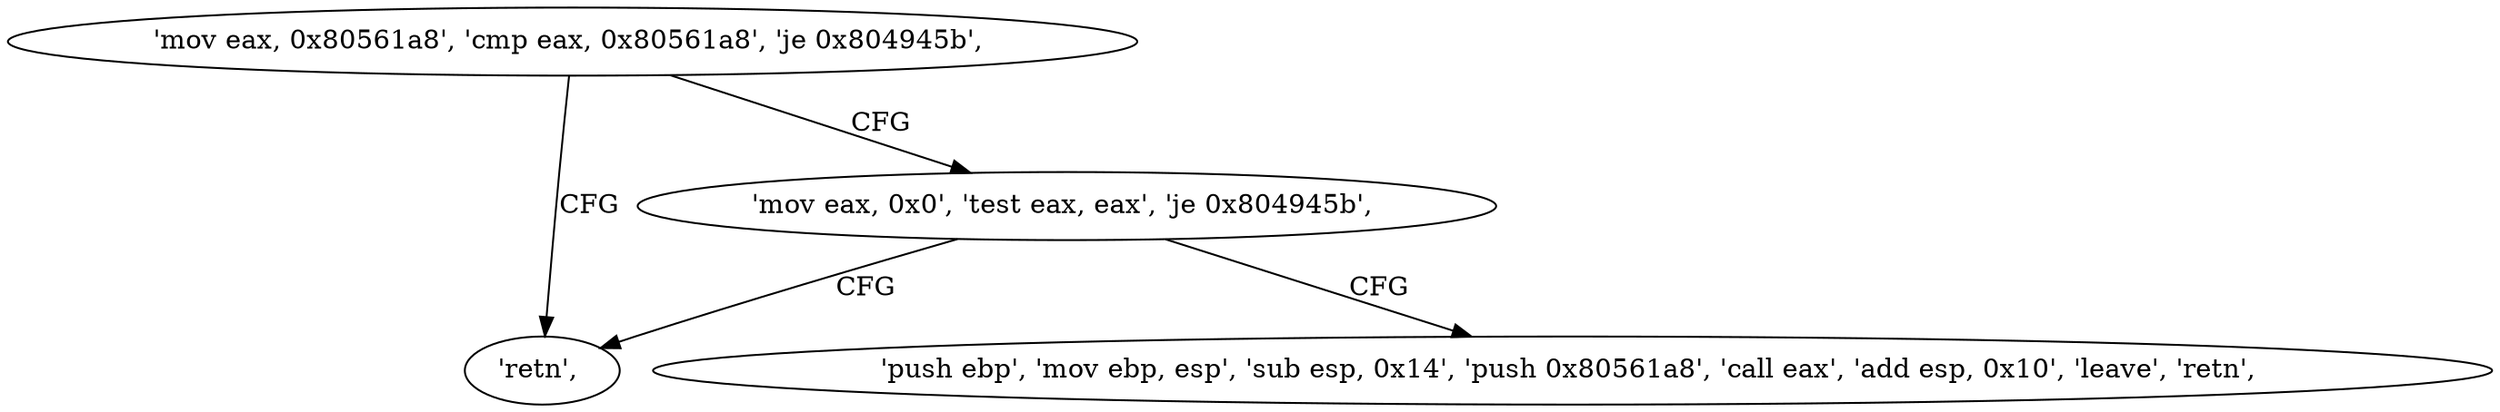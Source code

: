 digraph "func" {
"134517812" [label = "'mov eax, 0x80561a8', 'cmp eax, 0x80561a8', 'je 0x804945b', " ]
"134517851" [label = "'retn', " ]
"134517824" [label = "'mov eax, 0x0', 'test eax, eax', 'je 0x804945b', " ]
"134517833" [label = "'push ebp', 'mov ebp, esp', 'sub esp, 0x14', 'push 0x80561a8', 'call eax', 'add esp, 0x10', 'leave', 'retn', " ]
"134517812" -> "134517851" [ label = "CFG" ]
"134517812" -> "134517824" [ label = "CFG" ]
"134517824" -> "134517851" [ label = "CFG" ]
"134517824" -> "134517833" [ label = "CFG" ]
}
